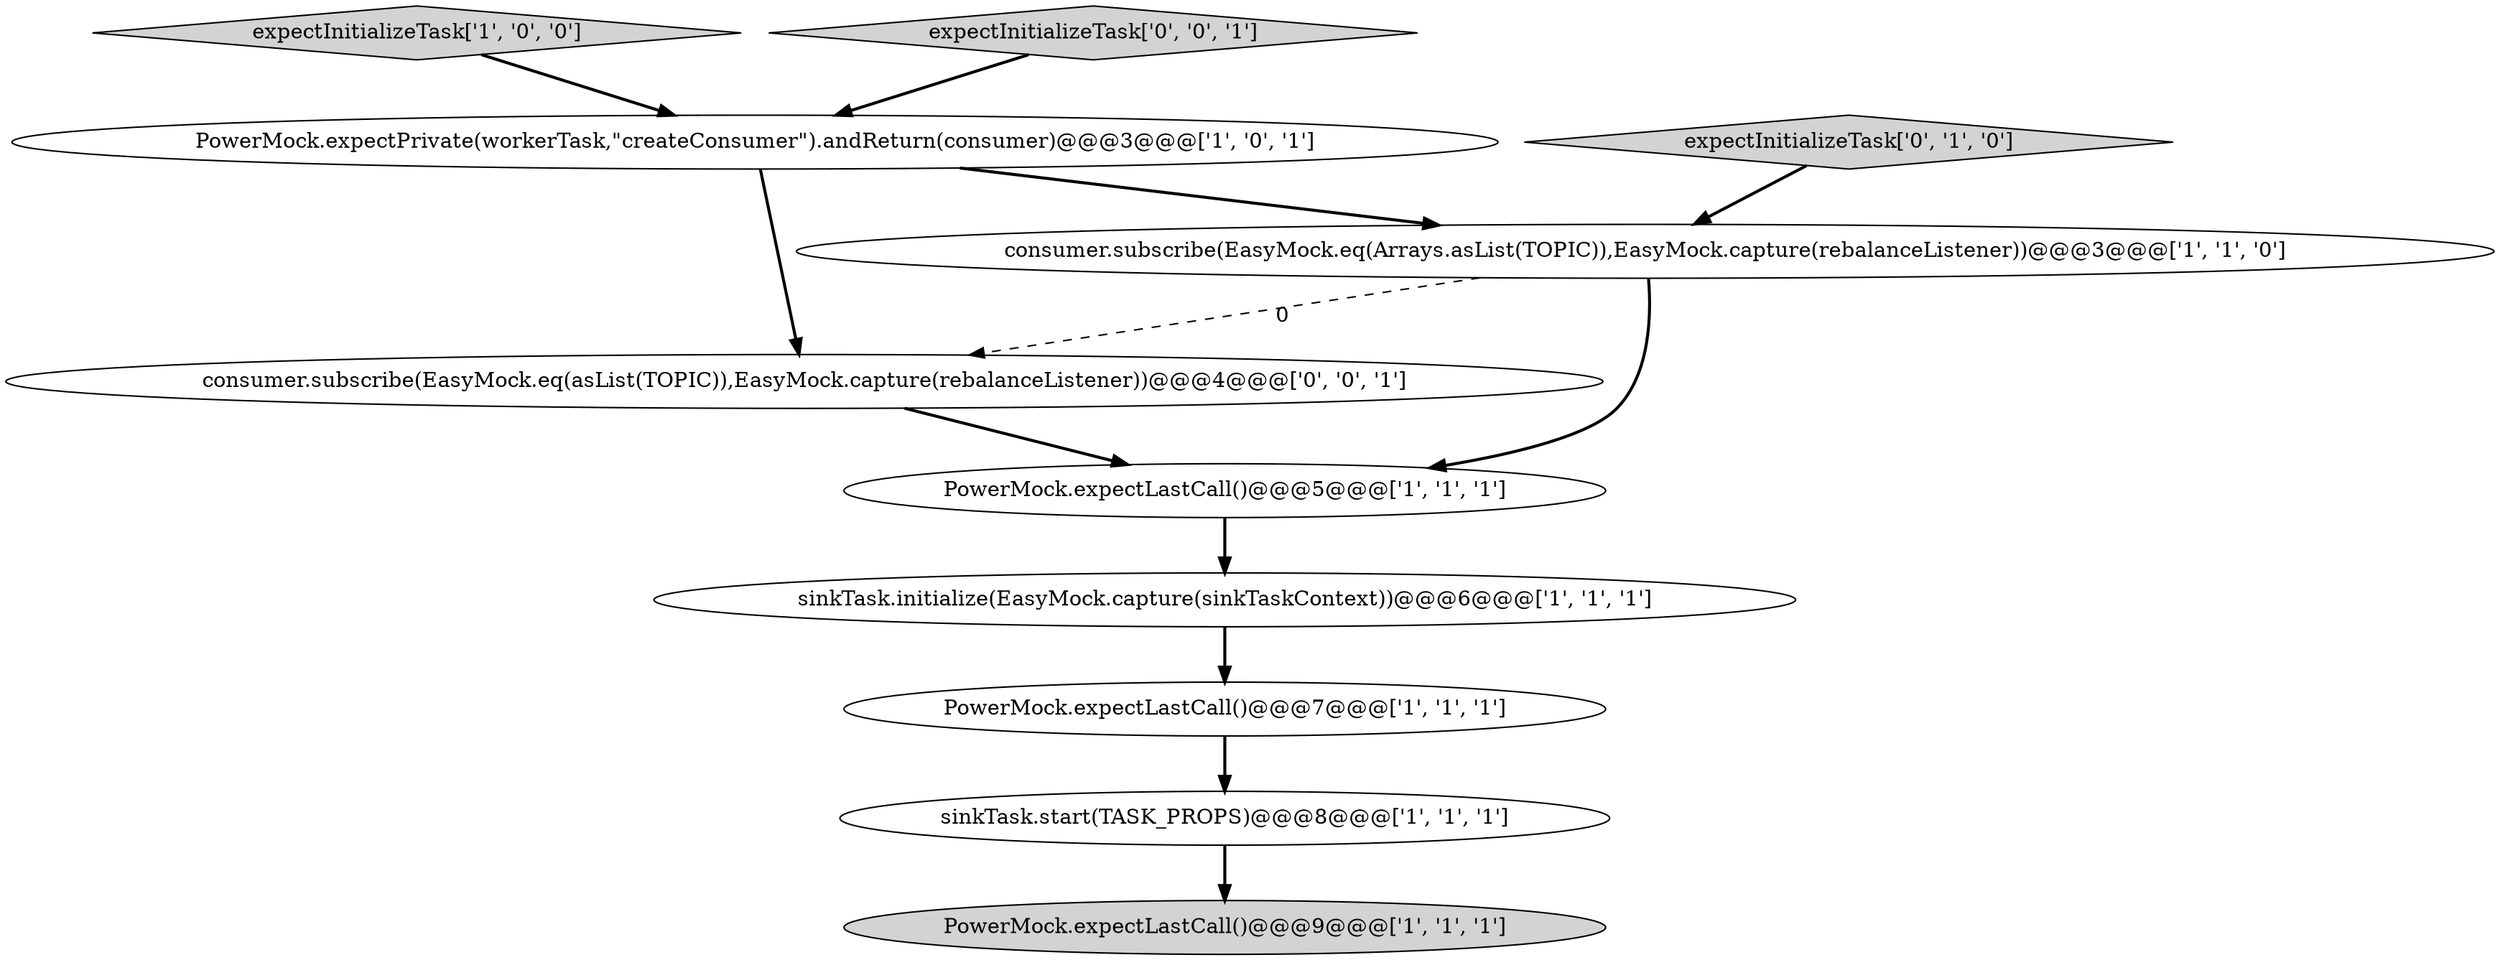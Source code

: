 digraph {
1 [style = filled, label = "PowerMock.expectLastCall()@@@7@@@['1', '1', '1']", fillcolor = white, shape = ellipse image = "AAA0AAABBB1BBB"];
3 [style = filled, label = "sinkTask.start(TASK_PROPS)@@@8@@@['1', '1', '1']", fillcolor = white, shape = ellipse image = "AAA0AAABBB1BBB"];
4 [style = filled, label = "PowerMock.expectLastCall()@@@5@@@['1', '1', '1']", fillcolor = white, shape = ellipse image = "AAA0AAABBB1BBB"];
0 [style = filled, label = "PowerMock.expectPrivate(workerTask,\"createConsumer\").andReturn(consumer)@@@3@@@['1', '0', '1']", fillcolor = white, shape = ellipse image = "AAA0AAABBB1BBB"];
8 [style = filled, label = "expectInitializeTask['0', '1', '0']", fillcolor = lightgray, shape = diamond image = "AAA0AAABBB2BBB"];
7 [style = filled, label = "consumer.subscribe(EasyMock.eq(Arrays.asList(TOPIC)),EasyMock.capture(rebalanceListener))@@@3@@@['1', '1', '0']", fillcolor = white, shape = ellipse image = "AAA0AAABBB1BBB"];
5 [style = filled, label = "sinkTask.initialize(EasyMock.capture(sinkTaskContext))@@@6@@@['1', '1', '1']", fillcolor = white, shape = ellipse image = "AAA0AAABBB1BBB"];
6 [style = filled, label = "PowerMock.expectLastCall()@@@9@@@['1', '1', '1']", fillcolor = lightgray, shape = ellipse image = "AAA0AAABBB1BBB"];
2 [style = filled, label = "expectInitializeTask['1', '0', '0']", fillcolor = lightgray, shape = diamond image = "AAA0AAABBB1BBB"];
10 [style = filled, label = "consumer.subscribe(EasyMock.eq(asList(TOPIC)),EasyMock.capture(rebalanceListener))@@@4@@@['0', '0', '1']", fillcolor = white, shape = ellipse image = "AAA0AAABBB3BBB"];
9 [style = filled, label = "expectInitializeTask['0', '0', '1']", fillcolor = lightgray, shape = diamond image = "AAA0AAABBB3BBB"];
1->3 [style = bold, label=""];
7->10 [style = dashed, label="0"];
5->1 [style = bold, label=""];
3->6 [style = bold, label=""];
0->10 [style = bold, label=""];
2->0 [style = bold, label=""];
7->4 [style = bold, label=""];
9->0 [style = bold, label=""];
4->5 [style = bold, label=""];
8->7 [style = bold, label=""];
0->7 [style = bold, label=""];
10->4 [style = bold, label=""];
}
